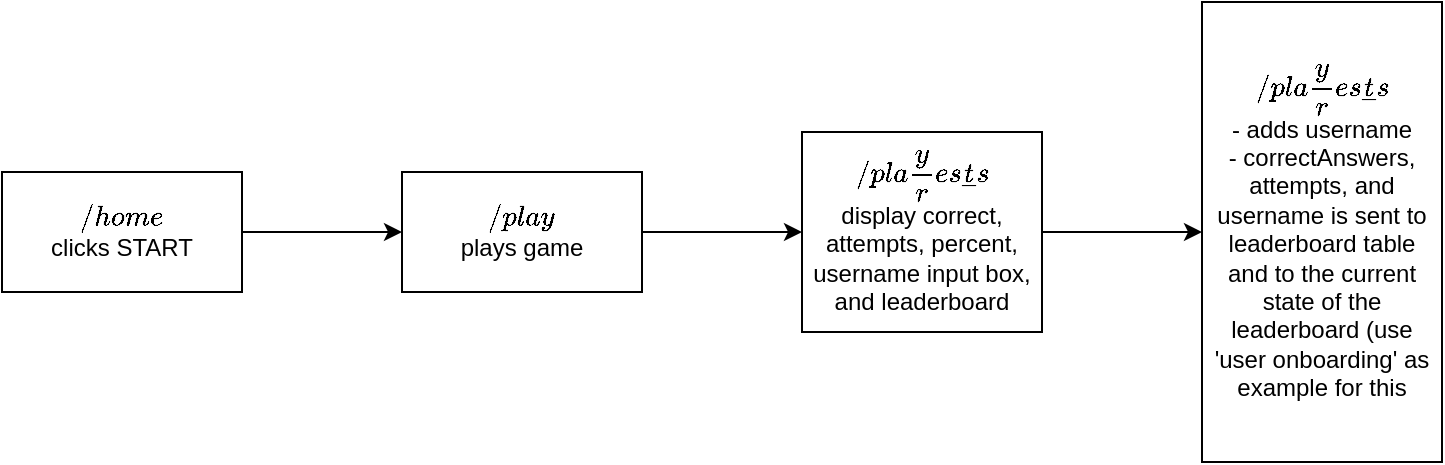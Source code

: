 <mxfile>
    <diagram id="gi9kdLf5DiAvaIjkhZVS" name="Page-1">
        <mxGraphModel dx="1139" dy="926" grid="1" gridSize="10" guides="1" tooltips="1" connect="1" arrows="1" fold="1" page="1" pageScale="1" pageWidth="850" pageHeight="1100" math="0" shadow="0">
            <root>
                <mxCell id="0"/>
                <mxCell id="1" parent="0"/>
                <mxCell id="4" value="" style="edgeStyle=none;html=1;" edge="1" parent="1" source="2" target="3">
                    <mxGeometry relative="1" as="geometry"/>
                </mxCell>
                <mxCell id="2" value="`/home`&lt;br&gt;clicks START" style="rounded=0;whiteSpace=wrap;html=1;" vertex="1" parent="1">
                    <mxGeometry x="60" y="230" width="120" height="60" as="geometry"/>
                </mxCell>
                <mxCell id="6" value="" style="edgeStyle=none;html=1;" edge="1" parent="1" source="3" target="5">
                    <mxGeometry relative="1" as="geometry"/>
                </mxCell>
                <mxCell id="3" value="`/play`&lt;br&gt;plays game" style="whiteSpace=wrap;html=1;rounded=0;" vertex="1" parent="1">
                    <mxGeometry x="260" y="230" width="120" height="60" as="geometry"/>
                </mxCell>
                <mxCell id="9" value="" style="edgeStyle=none;html=1;" edge="1" parent="1" source="5" target="8">
                    <mxGeometry relative="1" as="geometry"/>
                </mxCell>
                <mxCell id="5" value="`/play/results`&lt;br&gt;display correct, attempts, percent, username input box, and leaderboard" style="whiteSpace=wrap;html=1;rounded=0;" vertex="1" parent="1">
                    <mxGeometry x="460" y="210" width="120" height="100" as="geometry"/>
                </mxCell>
                <mxCell id="8" value="`/play/results`&lt;br&gt;- adds username&lt;br&gt;- correctAnswers, attempts, and username is sent to leaderboard table&lt;br&gt;and to the current state of the leaderboard (use 'user onboarding' as example for this" style="whiteSpace=wrap;html=1;rounded=0;" vertex="1" parent="1">
                    <mxGeometry x="660" y="145" width="120" height="230" as="geometry"/>
                </mxCell>
            </root>
        </mxGraphModel>
    </diagram>
</mxfile>